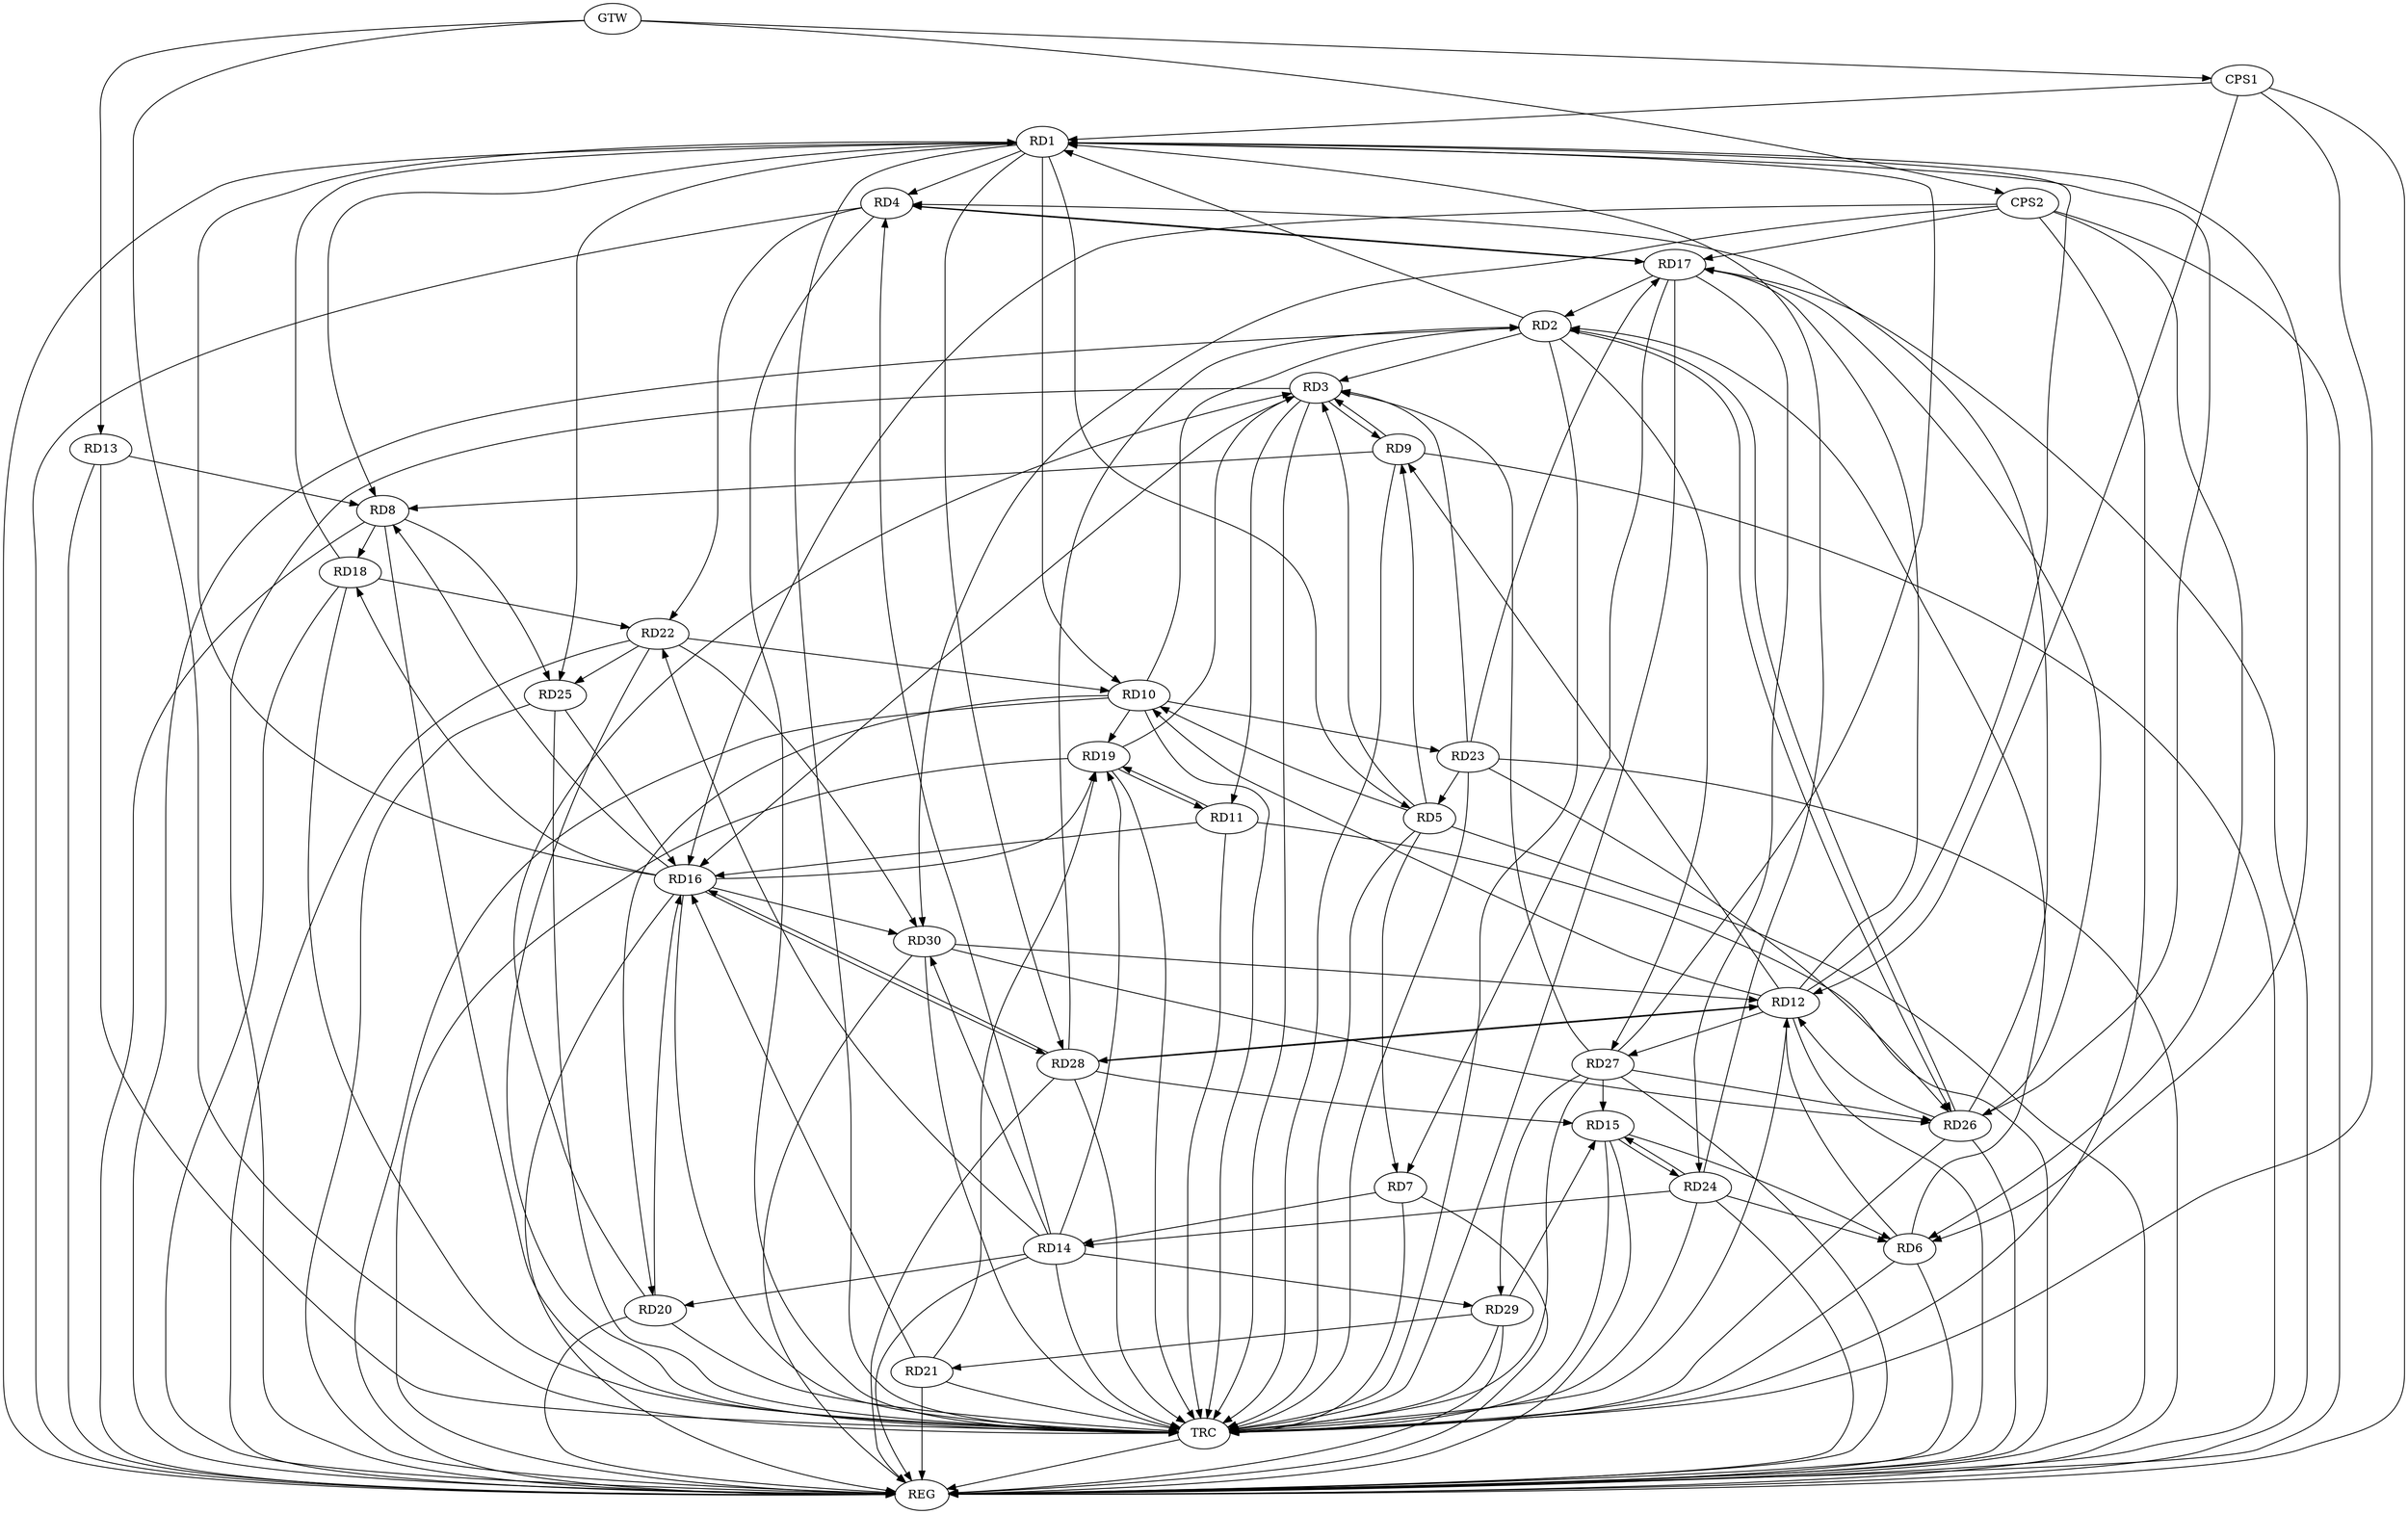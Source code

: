 strict digraph G {
  RD1 [ label="RD1" ];
  RD2 [ label="RD2" ];
  RD3 [ label="RD3" ];
  RD4 [ label="RD4" ];
  RD5 [ label="RD5" ];
  RD6 [ label="RD6" ];
  RD7 [ label="RD7" ];
  RD8 [ label="RD8" ];
  RD9 [ label="RD9" ];
  RD10 [ label="RD10" ];
  RD11 [ label="RD11" ];
  RD12 [ label="RD12" ];
  RD13 [ label="RD13" ];
  RD14 [ label="RD14" ];
  RD15 [ label="RD15" ];
  RD16 [ label="RD16" ];
  RD17 [ label="RD17" ];
  RD18 [ label="RD18" ];
  RD19 [ label="RD19" ];
  RD20 [ label="RD20" ];
  RD21 [ label="RD21" ];
  RD22 [ label="RD22" ];
  RD23 [ label="RD23" ];
  RD24 [ label="RD24" ];
  RD25 [ label="RD25" ];
  RD26 [ label="RD26" ];
  RD27 [ label="RD27" ];
  RD28 [ label="RD28" ];
  RD29 [ label="RD29" ];
  RD30 [ label="RD30" ];
  CPS1 [ label="CPS1" ];
  CPS2 [ label="CPS2" ];
  GTW [ label="GTW" ];
  REG [ label="REG" ];
  TRC [ label="TRC" ];
  RD2 -> RD1;
  RD1 -> RD4;
  RD1 -> RD5;
  RD1 -> RD6;
  RD1 -> RD8;
  RD1 -> RD10;
  RD12 -> RD1;
  RD16 -> RD1;
  RD18 -> RD1;
  RD24 -> RD1;
  RD1 -> RD25;
  RD1 -> RD26;
  RD27 -> RD1;
  RD1 -> RD28;
  RD2 -> RD3;
  RD6 -> RD2;
  RD10 -> RD2;
  RD17 -> RD2;
  RD2 -> RD26;
  RD26 -> RD2;
  RD2 -> RD27;
  RD28 -> RD2;
  RD5 -> RD3;
  RD3 -> RD9;
  RD9 -> RD3;
  RD3 -> RD11;
  RD3 -> RD16;
  RD19 -> RD3;
  RD20 -> RD3;
  RD23 -> RD3;
  RD27 -> RD3;
  RD14 -> RD4;
  RD4 -> RD17;
  RD17 -> RD4;
  RD4 -> RD22;
  RD26 -> RD4;
  RD5 -> RD7;
  RD5 -> RD9;
  RD5 -> RD10;
  RD23 -> RD5;
  RD6 -> RD12;
  RD15 -> RD6;
  RD24 -> RD6;
  RD7 -> RD14;
  RD17 -> RD7;
  RD9 -> RD8;
  RD13 -> RD8;
  RD16 -> RD8;
  RD8 -> RD18;
  RD8 -> RD25;
  RD12 -> RD9;
  RD12 -> RD10;
  RD10 -> RD19;
  RD10 -> RD20;
  RD22 -> RD10;
  RD10 -> RD23;
  RD11 -> RD16;
  RD11 -> RD19;
  RD19 -> RD11;
  RD12 -> RD17;
  RD26 -> RD12;
  RD12 -> RD27;
  RD12 -> RD28;
  RD28 -> RD12;
  RD30 -> RD12;
  RD14 -> RD19;
  RD14 -> RD20;
  RD14 -> RD22;
  RD24 -> RD14;
  RD14 -> RD29;
  RD14 -> RD30;
  RD15 -> RD24;
  RD24 -> RD15;
  RD27 -> RD15;
  RD28 -> RD15;
  RD29 -> RD15;
  RD16 -> RD18;
  RD16 -> RD19;
  RD20 -> RD16;
  RD21 -> RD16;
  RD25 -> RD16;
  RD16 -> RD28;
  RD28 -> RD16;
  RD16 -> RD30;
  RD23 -> RD17;
  RD17 -> RD24;
  RD26 -> RD17;
  RD18 -> RD22;
  RD21 -> RD19;
  RD29 -> RD21;
  RD22 -> RD25;
  RD22 -> RD30;
  RD23 -> RD26;
  RD27 -> RD26;
  RD30 -> RD26;
  RD27 -> RD29;
  CPS1 -> RD12;
  CPS1 -> RD1;
  CPS2 -> RD6;
  CPS2 -> RD17;
  CPS2 -> RD30;
  CPS2 -> RD16;
  GTW -> RD13;
  GTW -> CPS1;
  GTW -> CPS2;
  RD1 -> REG;
  RD2 -> REG;
  RD3 -> REG;
  RD4 -> REG;
  RD5 -> REG;
  RD6 -> REG;
  RD7 -> REG;
  RD8 -> REG;
  RD9 -> REG;
  RD10 -> REG;
  RD11 -> REG;
  RD12 -> REG;
  RD13 -> REG;
  RD14 -> REG;
  RD15 -> REG;
  RD16 -> REG;
  RD17 -> REG;
  RD18 -> REG;
  RD19 -> REG;
  RD20 -> REG;
  RD21 -> REG;
  RD22 -> REG;
  RD23 -> REG;
  RD24 -> REG;
  RD25 -> REG;
  RD26 -> REG;
  RD27 -> REG;
  RD28 -> REG;
  RD29 -> REG;
  RD30 -> REG;
  CPS1 -> REG;
  CPS2 -> REG;
  RD1 -> TRC;
  RD2 -> TRC;
  RD3 -> TRC;
  RD4 -> TRC;
  RD5 -> TRC;
  RD6 -> TRC;
  RD7 -> TRC;
  RD8 -> TRC;
  RD9 -> TRC;
  RD10 -> TRC;
  RD11 -> TRC;
  RD12 -> TRC;
  RD13 -> TRC;
  RD14 -> TRC;
  RD15 -> TRC;
  RD16 -> TRC;
  RD17 -> TRC;
  RD18 -> TRC;
  RD19 -> TRC;
  RD20 -> TRC;
  RD21 -> TRC;
  RD22 -> TRC;
  RD23 -> TRC;
  RD24 -> TRC;
  RD25 -> TRC;
  RD26 -> TRC;
  RD27 -> TRC;
  RD28 -> TRC;
  RD29 -> TRC;
  RD30 -> TRC;
  CPS1 -> TRC;
  CPS2 -> TRC;
  GTW -> TRC;
  TRC -> REG;
}
